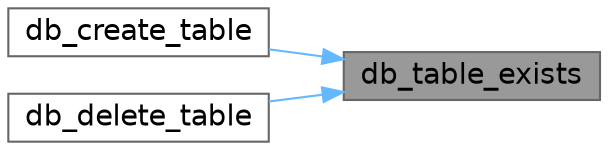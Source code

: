 digraph "db_table_exists"
{
 // LATEX_PDF_SIZE
  bgcolor="transparent";
  edge [fontname=Helvetica,fontsize=14,labelfontname=Helvetica,labelfontsize=14];
  node [fontname=Helvetica,fontsize=14,shape=box,height=0.2,width=0.4];
  rankdir="RL";
  Node1 [id="Node000001",label="db_table_exists",height=0.2,width=0.4,color="gray40", fillcolor="grey60", style="filled", fontcolor="black",tooltip=" "];
  Node1 -> Node2 [id="edge1_Node000001_Node000002",dir="back",color="steelblue1",style="solid",tooltip=" "];
  Node2 [id="Node000002",label="db_create_table",height=0.2,width=0.4,color="grey40", fillcolor="white", style="filled",URL="$d9/d92/db__common_8inc_8php.html#a936f838f8c0e21031350e9354cab55d5",tooltip=" "];
  Node1 -> Node3 [id="edge2_Node000001_Node000003",dir="back",color="steelblue1",style="solid",tooltip=" "];
  Node3 [id="Node000003",label="db_delete_table",height=0.2,width=0.4,color="grey40", fillcolor="white", style="filled",URL="$d9/d92/db__common_8inc_8php.html#ae43cfcea99ecca78b6ef1e1e9c22c8e9",tooltip=" "];
}
